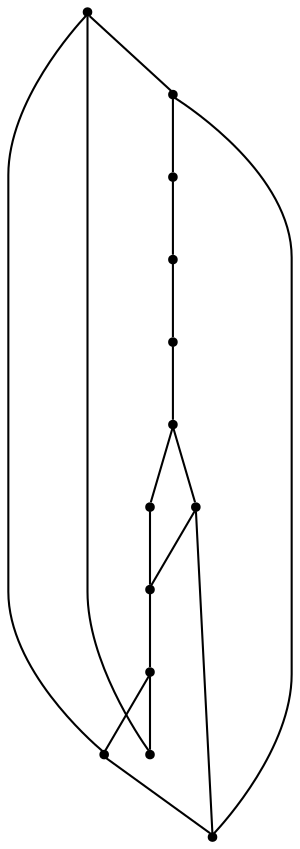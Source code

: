 graph {
  node [shape=point,comment="{\"directed\":false,\"doi\":\"10.1007/3-540-44541-2_28\",\"figure\":\"? (9)\"}"]

  v0 [pos="1312.5,554.2644696357925"]
  v1 [pos="1312.5843683878581,667.1852943224786"]
  v2 [pos="1312.7801895141602,504.52692080766747"]
  v3 [pos="1313.5635375976562,594.9311769925633"]
  v4 [pos="1154.5906066894531,665.526918264536"]
  v5 [pos="1241.751035054525,505.31020531287584"]
  v6 [pos="1242.7114804585776,555.5268801175633"]
  v7 [pos="1242.7114804585776,596.3519609891453"]
  v8 [pos="1191.8343861897788,594.1466209215998"]
  v9 [pos="1191.8343861897788,505.78933128943834"]
  v10 [pos="1155.2989641825359,503.2645103258967"]
  v11 [pos="1154.0385246276855,595.3300671699722"]
  v12 [pos="1152.7499834696453,628.0643658760268"]

  v11 -- v8 [id="-2",pos="1154.0385246276855,595.3300671699722 1191.8343861897788,594.1466209215998 1191.8343861897788,594.1466209215998 1191.8343861897788,594.1466209215998"]
  v8 -- v7 [id="-3",pos="1191.8343861897788,594.1466209215998 1242.7114804585776,596.3519609891453 1242.7114804585776,596.3519609891453 1242.7114804585776,596.3519609891453"]
  v7 -- v3 [id="-4",pos="1242.7114804585776,596.3519609891453 1313.5635375976562,594.9311769925633 1313.5635375976562,594.9311769925633 1313.5635375976562,594.9311769925633"]
  v4 -- v12 [id="-5",pos="1154.5906066894531,665.526918264536 1152.7499834696453,628.0643658760268 1152.7499834696453,628.0643658760268 1152.7499834696453,628.0643658760268"]
  v12 -- v11 [id="-6",pos="1152.7499834696453,628.0643658760268 1154.0385246276855,595.3300671699722 1154.0385246276855,595.3300671699722 1154.0385246276855,595.3300671699722"]
  v11 -- v10 [id="-7",pos="1154.0385246276855,595.3300671699722 1155.2989641825359,503.2645103258967 1155.2989641825359,503.2645103258967 1155.2989641825359,503.2645103258967"]
  v10 -- v9 [id="-8",pos="1155.2989641825359,503.2645103258967 1191.8343861897788,505.78933128943834 1191.8343861897788,505.78933128943834 1191.8343861897788,505.78933128943834"]
  v9 -- v5 [id="-9",pos="1191.8343861897788,505.78933128943834 1241.751035054525,505.31020531287584 1241.751035054525,505.31020531287584 1241.751035054525,505.31020531287584"]
  v8 -- v9 [id="-10",pos="1191.8343861897788,594.1466209215998 1191.8343861897788,505.78933128943834 1191.8343861897788,505.78933128943834 1191.8343861897788,505.78933128943834"]
  v6 -- v0 [id="-11",pos="1242.7114804585776,555.5268801175633 1312.5,554.2644696357925 1312.5,554.2644696357925 1312.5,554.2644696357925"]
  v6 -- v7 [id="-12",pos="1242.7114804585776,555.5268801175633 1242.7114804585776,596.3519609891453 1242.7114804585776,596.3519609891453 1242.7114804585776,596.3519609891453"]
  v5 -- v6 [id="-13",pos="1241.751035054525,505.31020531287584 1242.7114804585776,555.5268801175633 1242.7114804585776,555.5268801175633 1242.7114804585776,555.5268801175633"]
  v5 -- v2 [id="-14",pos="1241.751035054525,505.31020531287584 1312.7801895141602,504.52692080766747 1312.7801895141602,504.52692080766747 1312.7801895141602,504.52692080766747"]
  v1 -- v4 [id="-16",pos="1312.5843683878581,667.1852943224786 1154.5906066894531,665.526918264536 1154.5906066894531,665.526918264536 1154.5906066894531,665.526918264536"]
  v0 -- v3 [id="-17",pos="1312.5,554.2644696357925 1313.5635375976562,594.9311769925633 1313.5635375976562,594.9311769925633 1313.5635375976562,594.9311769925633"]
  v3 -- v1 [id="-18",pos="1313.5635375976562,594.9311769925633 1312.5843683878581,667.1852943224786 1312.5843683878581,667.1852943224786 1312.5843683878581,667.1852943224786"]
  v2 -- v0 [id="-19",pos="1312.7801895141602,504.52692080766747 1312.5,554.2644696357925 1312.5,554.2644696357925 1312.5,554.2644696357925"]
}